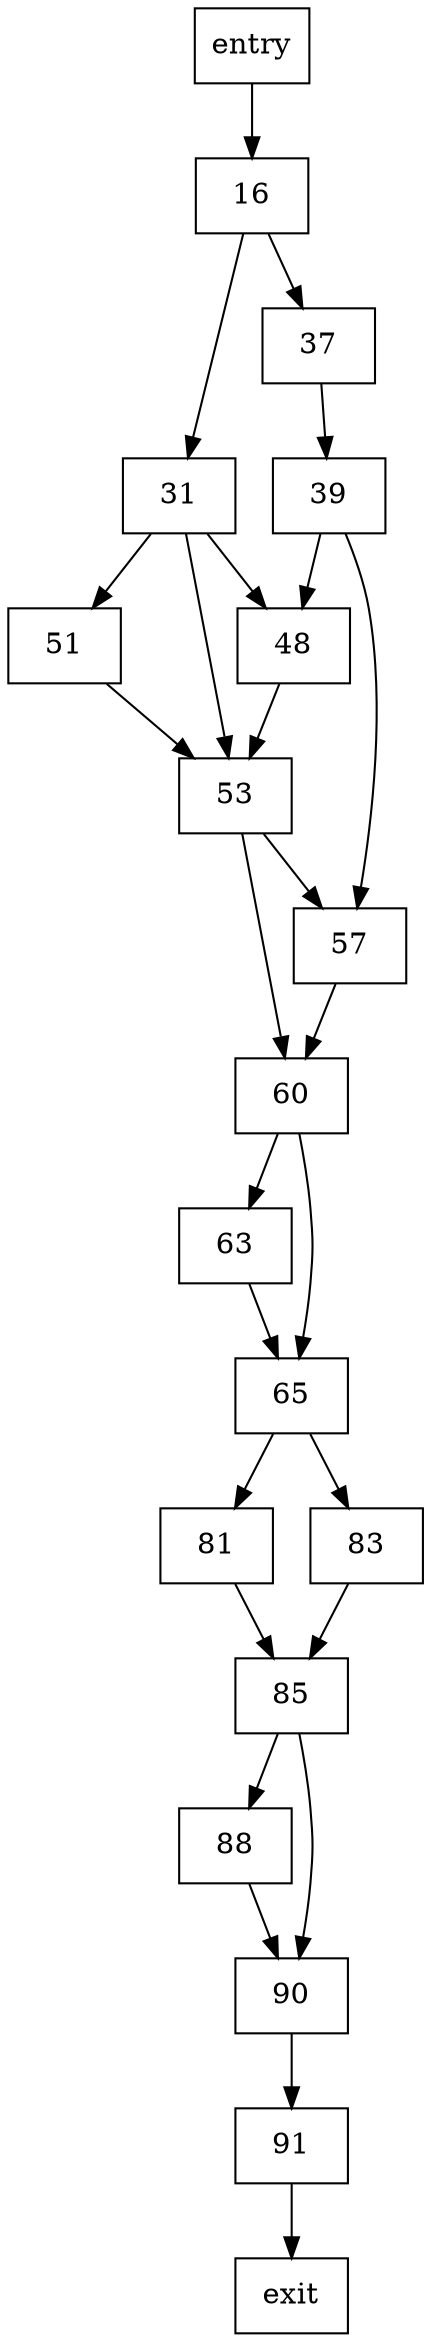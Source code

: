 digraph ControlFlowGraph {
    node [shape=rectangle]
    entry
    node0 [label="16"]
    node1 [label="31"]
    node2 [label="37"]
    node3 [label="39"]
    node4 [label="48"]
    node5 [label="51"]
    node6 [label="53"]
    node7 [label="57"]
    node8 [label="60"]
    node9 [label="63"]
    node10 [label="65"]
    node11 [label="81"]
    node12 [label="83"]
    node13 [label="85"]
    node14 [label="88"]
    node15 [label="90"]
    node16 [label="91"]
    
    entry -> node0
    node0 -> node1
    node0 -> node2
    node1 -> node4
    node1 -> node5
    node1 -> node6
    node2 -> node3
    node3 -> node4
    node3 -> node7
    node4 -> node6
    node5 -> node6
    node6 -> node7
    node6 -> node8
    node7 -> node8
    node8 -> node9
    node8 -> node10
    node9 -> node10
    node10 -> node11
    node10 -> node12
    node11 -> node13
    node12 -> node13
    node13 -> node14
    node13 -> node15
    node14 -> node15
    node15 -> node16
    node16 -> exit
}